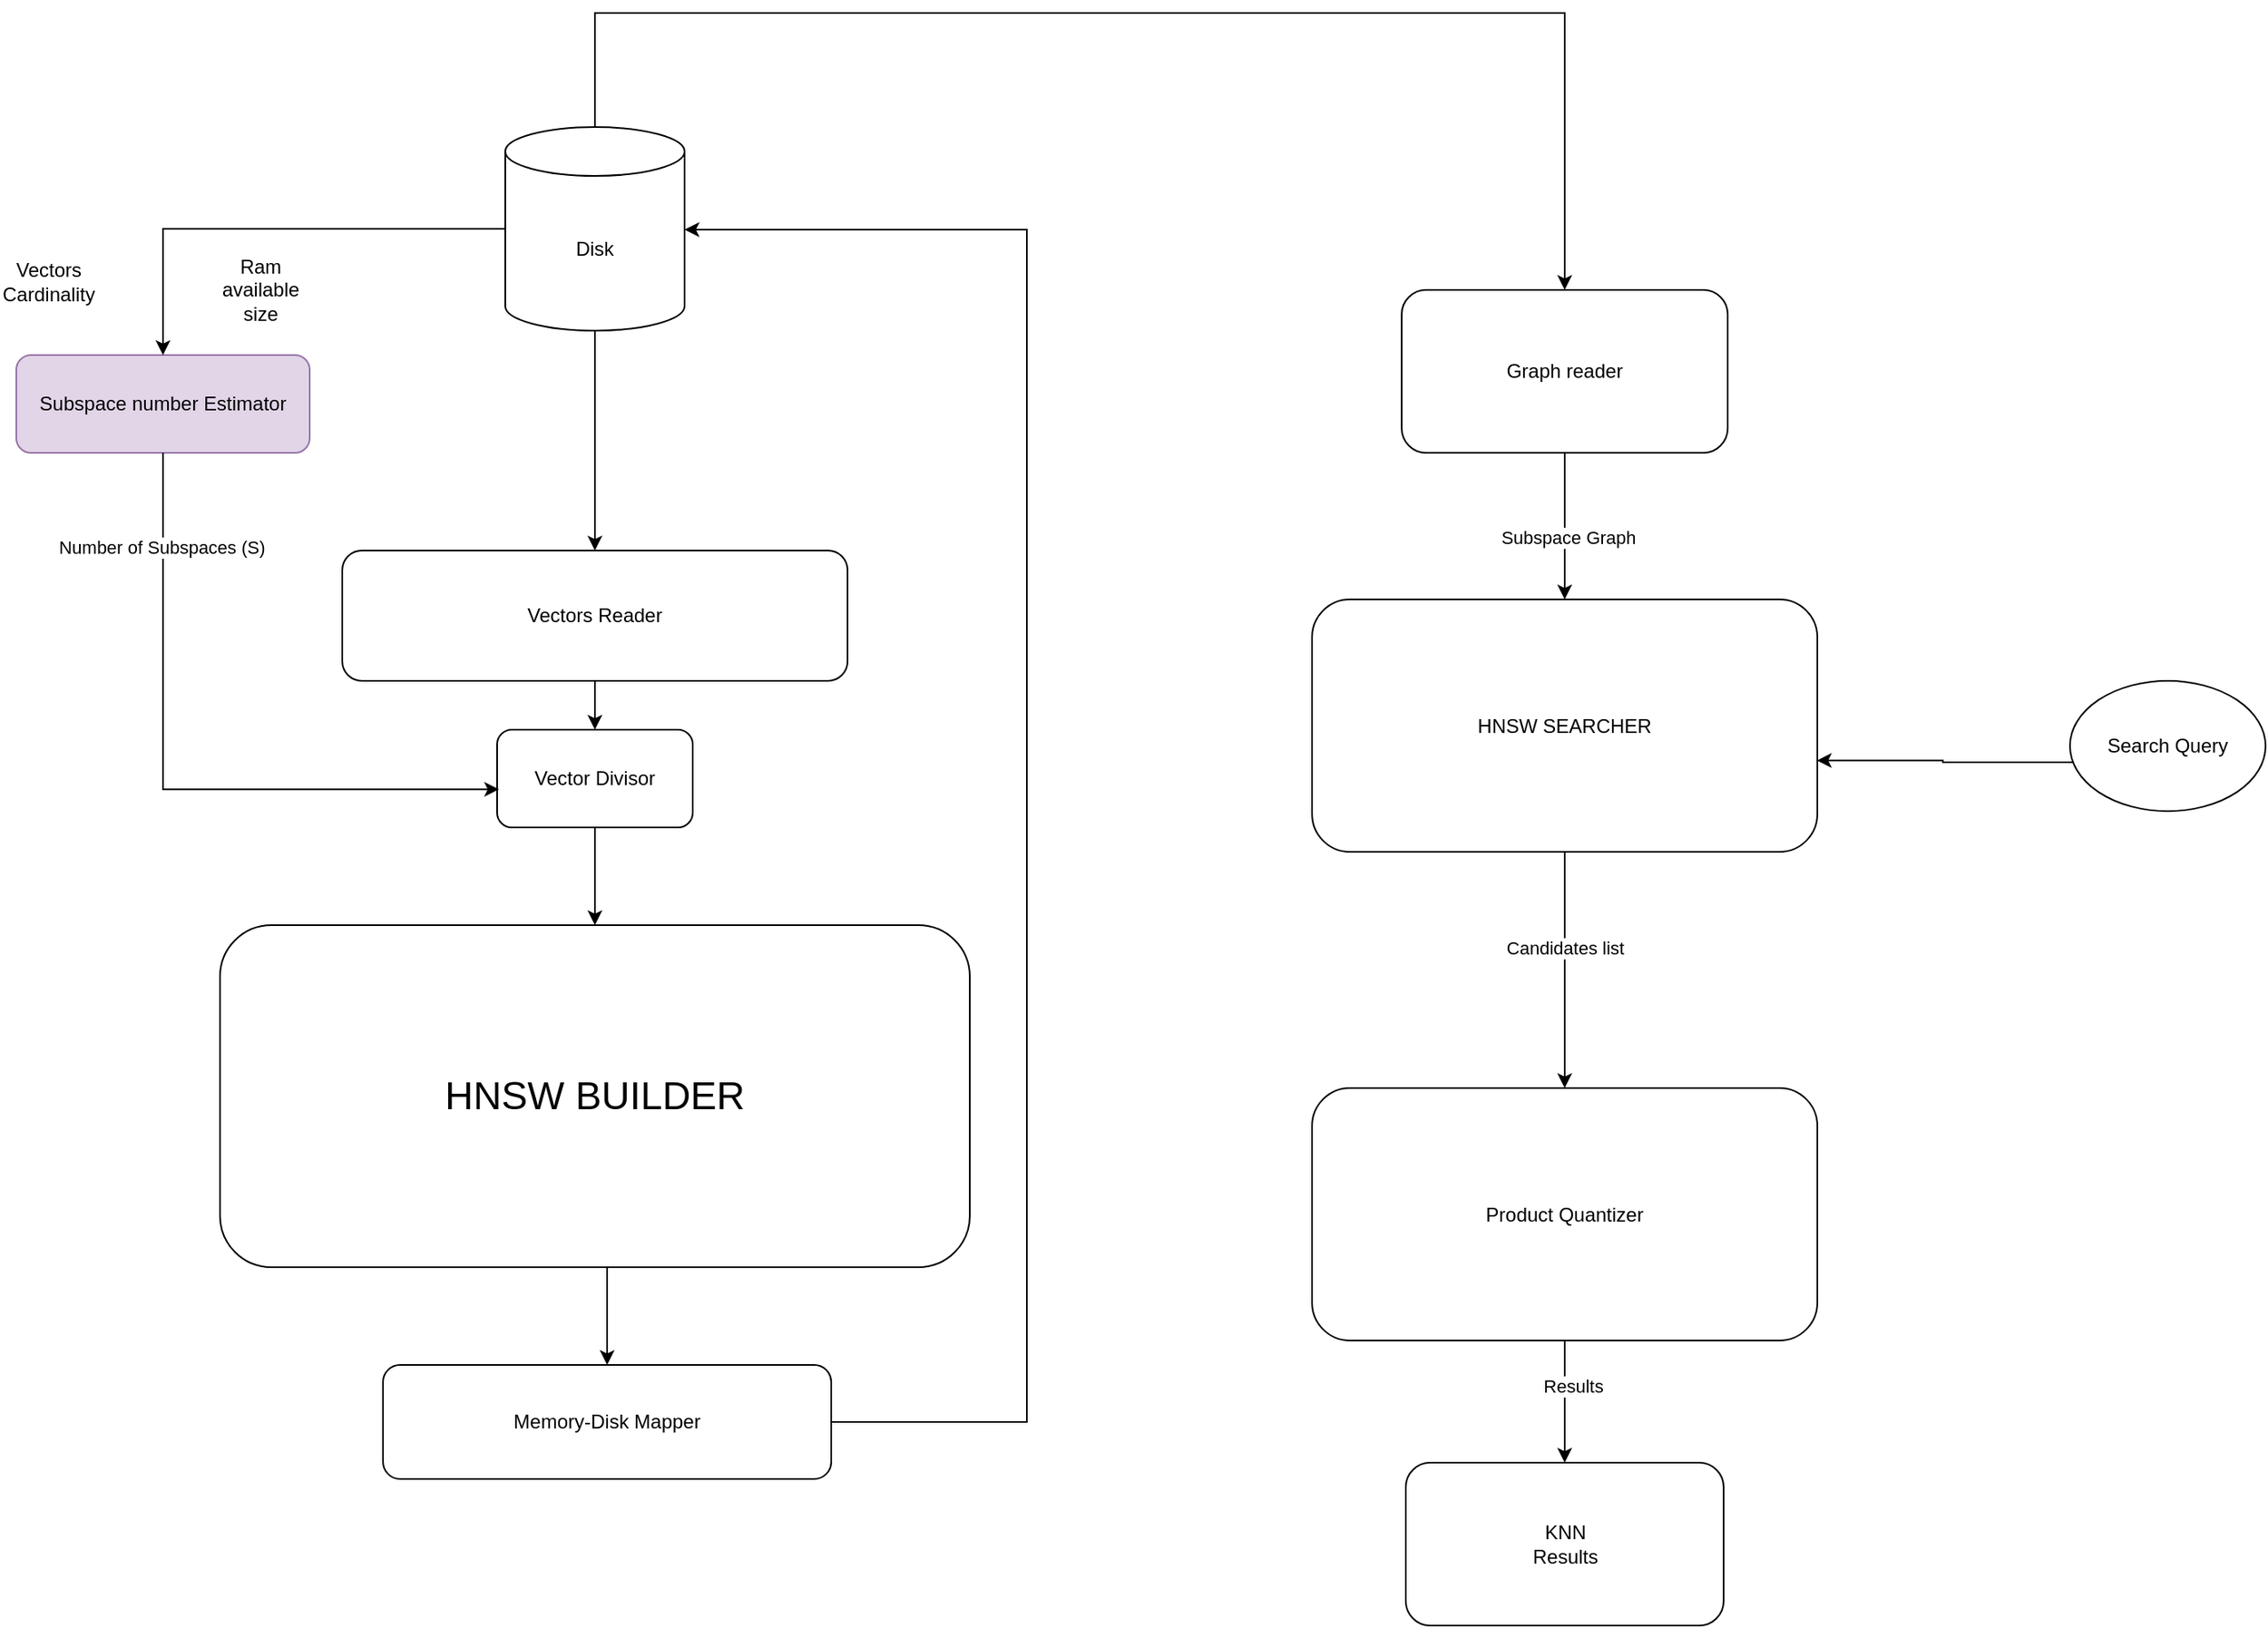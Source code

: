 <mxfile version="22.1.4" type="device">
  <diagram name="Page-1" id="a0Z2B0K3b04PMAvy7lob">
    <mxGraphModel dx="2390" dy="2612" grid="1" gridSize="10" guides="1" tooltips="1" connect="1" arrows="1" fold="1" page="1" pageScale="1" pageWidth="850" pageHeight="1100" math="0" shadow="0">
      <root>
        <mxCell id="0" />
        <mxCell id="1" parent="0" />
        <mxCell id="E54US4vf2LRp27C33cfR-2" value="Subspace number Estimator" style="rounded=1;whiteSpace=wrap;html=1;fillColor=#e1d5e7;strokeColor=#9673a6;" vertex="1" parent="1">
          <mxGeometry x="100" y="150" width="180" height="60" as="geometry" />
        </mxCell>
        <mxCell id="E54US4vf2LRp27C33cfR-21" style="edgeStyle=orthogonalEdgeStyle;rounded=0;orthogonalLoop=1;jettySize=auto;html=1;exitX=0.5;exitY=1;exitDx=0;exitDy=0;entryX=0.5;entryY=0;entryDx=0;entryDy=0;" edge="1" parent="1" source="E54US4vf2LRp27C33cfR-10" target="E54US4vf2LRp27C33cfR-20">
          <mxGeometry relative="1" as="geometry" />
        </mxCell>
        <mxCell id="E54US4vf2LRp27C33cfR-10" value="Vectors Reader" style="rounded=1;whiteSpace=wrap;html=1;" vertex="1" parent="1">
          <mxGeometry x="300" y="270" width="310" height="80" as="geometry" />
        </mxCell>
        <mxCell id="E54US4vf2LRp27C33cfR-17" style="edgeStyle=orthogonalEdgeStyle;rounded=0;orthogonalLoop=1;jettySize=auto;html=1;entryX=0.5;entryY=0;entryDx=0;entryDy=0;" edge="1" parent="1" source="E54US4vf2LRp27C33cfR-13" target="E54US4vf2LRp27C33cfR-10">
          <mxGeometry relative="1" as="geometry" />
        </mxCell>
        <mxCell id="E54US4vf2LRp27C33cfR-18" style="edgeStyle=orthogonalEdgeStyle;rounded=0;orthogonalLoop=1;jettySize=auto;html=1;entryX=0.5;entryY=0;entryDx=0;entryDy=0;" edge="1" parent="1" source="E54US4vf2LRp27C33cfR-13" target="E54US4vf2LRp27C33cfR-2">
          <mxGeometry relative="1" as="geometry" />
        </mxCell>
        <mxCell id="E54US4vf2LRp27C33cfR-38" style="edgeStyle=orthogonalEdgeStyle;rounded=0;orthogonalLoop=1;jettySize=auto;html=1;entryX=0.5;entryY=0;entryDx=0;entryDy=0;" edge="1" parent="1" source="E54US4vf2LRp27C33cfR-13" target="E54US4vf2LRp27C33cfR-37">
          <mxGeometry relative="1" as="geometry">
            <Array as="points">
              <mxPoint x="455" y="-60" />
              <mxPoint x="1050" y="-60" />
            </Array>
          </mxGeometry>
        </mxCell>
        <mxCell id="E54US4vf2LRp27C33cfR-13" value="Disk" style="shape=cylinder3;whiteSpace=wrap;html=1;boundedLbl=1;backgroundOutline=1;size=15;" vertex="1" parent="1">
          <mxGeometry x="400" y="10" width="110" height="125" as="geometry" />
        </mxCell>
        <mxCell id="E54US4vf2LRp27C33cfR-27" style="edgeStyle=orthogonalEdgeStyle;rounded=0;orthogonalLoop=1;jettySize=auto;html=1;entryX=0.5;entryY=0;entryDx=0;entryDy=0;" edge="1" parent="1" source="E54US4vf2LRp27C33cfR-19" target="E54US4vf2LRp27C33cfR-23">
          <mxGeometry relative="1" as="geometry">
            <Array as="points">
              <mxPoint x="463" y="740" />
            </Array>
          </mxGeometry>
        </mxCell>
        <mxCell id="E54US4vf2LRp27C33cfR-19" value="&lt;font style=&quot;font-size: 24px;&quot;&gt;HNSW BUILDER&lt;/font&gt;" style="rounded=1;whiteSpace=wrap;html=1;" vertex="1" parent="1">
          <mxGeometry x="225" y="500" width="460" height="210" as="geometry" />
        </mxCell>
        <mxCell id="E54US4vf2LRp27C33cfR-22" style="edgeStyle=orthogonalEdgeStyle;rounded=0;orthogonalLoop=1;jettySize=auto;html=1;entryX=0.5;entryY=0;entryDx=0;entryDy=0;" edge="1" parent="1" source="E54US4vf2LRp27C33cfR-20" target="E54US4vf2LRp27C33cfR-19">
          <mxGeometry relative="1" as="geometry" />
        </mxCell>
        <mxCell id="E54US4vf2LRp27C33cfR-20" value="Vector Divisor" style="rounded=1;whiteSpace=wrap;html=1;" vertex="1" parent="1">
          <mxGeometry x="395" y="380" width="120" height="60" as="geometry" />
        </mxCell>
        <mxCell id="E54US4vf2LRp27C33cfR-23" value="Memory-Disk Mapper" style="rounded=1;whiteSpace=wrap;html=1;" vertex="1" parent="1">
          <mxGeometry x="325" y="770" width="275" height="70" as="geometry" />
        </mxCell>
        <mxCell id="E54US4vf2LRp27C33cfR-24" style="edgeStyle=orthogonalEdgeStyle;rounded=0;orthogonalLoop=1;jettySize=auto;html=1;" edge="1" parent="1" source="E54US4vf2LRp27C33cfR-23" target="E54US4vf2LRp27C33cfR-13">
          <mxGeometry relative="1" as="geometry">
            <Array as="points">
              <mxPoint x="720" y="805" />
              <mxPoint x="720" y="73" />
            </Array>
          </mxGeometry>
        </mxCell>
        <mxCell id="E54US4vf2LRp27C33cfR-28" style="edgeStyle=orthogonalEdgeStyle;rounded=0;orthogonalLoop=1;jettySize=auto;html=1;entryX=0.01;entryY=0.61;entryDx=0;entryDy=0;entryPerimeter=0;" edge="1" parent="1" source="E54US4vf2LRp27C33cfR-2" target="E54US4vf2LRp27C33cfR-20">
          <mxGeometry relative="1" as="geometry">
            <Array as="points">
              <mxPoint x="190" y="417" />
            </Array>
          </mxGeometry>
        </mxCell>
        <mxCell id="E54US4vf2LRp27C33cfR-33" value="Number of Subspaces (S)" style="edgeLabel;html=1;align=center;verticalAlign=middle;resizable=0;points=[];" vertex="1" connectable="0" parent="E54US4vf2LRp27C33cfR-28">
          <mxGeometry x="-0.718" y="-1" relative="1" as="geometry">
            <mxPoint as="offset" />
          </mxGeometry>
        </mxCell>
        <mxCell id="E54US4vf2LRp27C33cfR-29" value="Vectors Cardinality" style="text;strokeColor=none;align=center;fillColor=none;html=1;verticalAlign=middle;whiteSpace=wrap;rounded=0;" vertex="1" parent="1">
          <mxGeometry x="90" y="90" width="60" height="30" as="geometry" />
        </mxCell>
        <mxCell id="E54US4vf2LRp27C33cfR-31" value="Ram available size" style="text;strokeColor=none;align=center;fillColor=none;html=1;verticalAlign=middle;whiteSpace=wrap;rounded=0;" vertex="1" parent="1">
          <mxGeometry x="220" y="85" width="60" height="50" as="geometry" />
        </mxCell>
        <mxCell id="E54US4vf2LRp27C33cfR-46" style="edgeStyle=orthogonalEdgeStyle;rounded=0;orthogonalLoop=1;jettySize=auto;html=1;" edge="1" parent="1" source="E54US4vf2LRp27C33cfR-36" target="E54US4vf2LRp27C33cfR-45">
          <mxGeometry relative="1" as="geometry" />
        </mxCell>
        <mxCell id="E54US4vf2LRp27C33cfR-51" value="Candidates list" style="edgeLabel;html=1;align=center;verticalAlign=middle;resizable=0;points=[];" vertex="1" connectable="0" parent="E54US4vf2LRp27C33cfR-46">
          <mxGeometry x="-0.19" relative="1" as="geometry">
            <mxPoint as="offset" />
          </mxGeometry>
        </mxCell>
        <mxCell id="E54US4vf2LRp27C33cfR-36" value="HNSW SEARCHER" style="rounded=1;whiteSpace=wrap;html=1;" vertex="1" parent="1">
          <mxGeometry x="895" y="300" width="310" height="155" as="geometry" />
        </mxCell>
        <mxCell id="E54US4vf2LRp27C33cfR-42" style="edgeStyle=orthogonalEdgeStyle;rounded=0;orthogonalLoop=1;jettySize=auto;html=1;" edge="1" parent="1" source="E54US4vf2LRp27C33cfR-37" target="E54US4vf2LRp27C33cfR-36">
          <mxGeometry relative="1" as="geometry" />
        </mxCell>
        <mxCell id="E54US4vf2LRp27C33cfR-50" value="Subspace Graph" style="edgeLabel;html=1;align=center;verticalAlign=middle;resizable=0;points=[];" vertex="1" connectable="0" parent="E54US4vf2LRp27C33cfR-42">
          <mxGeometry x="0.148" y="2" relative="1" as="geometry">
            <mxPoint as="offset" />
          </mxGeometry>
        </mxCell>
        <mxCell id="E54US4vf2LRp27C33cfR-37" value="Graph reader" style="rounded=1;whiteSpace=wrap;html=1;" vertex="1" parent="1">
          <mxGeometry x="950" y="110" width="200" height="100" as="geometry" />
        </mxCell>
        <mxCell id="E54US4vf2LRp27C33cfR-43" value="Search Query" style="ellipse;whiteSpace=wrap;html=1;" vertex="1" parent="1">
          <mxGeometry x="1360" y="350" width="120" height="80" as="geometry" />
        </mxCell>
        <mxCell id="E54US4vf2LRp27C33cfR-44" style="edgeStyle=orthogonalEdgeStyle;rounded=0;orthogonalLoop=1;jettySize=auto;html=1;entryX=0.999;entryY=0.638;entryDx=0;entryDy=0;entryPerimeter=0;" edge="1" parent="1" source="E54US4vf2LRp27C33cfR-43" target="E54US4vf2LRp27C33cfR-36">
          <mxGeometry relative="1" as="geometry">
            <Array as="points">
              <mxPoint x="1282" y="400" />
              <mxPoint x="1282" y="399" />
            </Array>
          </mxGeometry>
        </mxCell>
        <mxCell id="E54US4vf2LRp27C33cfR-48" style="edgeStyle=orthogonalEdgeStyle;rounded=0;orthogonalLoop=1;jettySize=auto;html=1;" edge="1" parent="1" source="E54US4vf2LRp27C33cfR-45" target="E54US4vf2LRp27C33cfR-47">
          <mxGeometry relative="1" as="geometry" />
        </mxCell>
        <mxCell id="E54US4vf2LRp27C33cfR-52" value="Results" style="edgeLabel;html=1;align=center;verticalAlign=middle;resizable=0;points=[];" vertex="1" connectable="0" parent="E54US4vf2LRp27C33cfR-48">
          <mxGeometry x="-0.25" y="5" relative="1" as="geometry">
            <mxPoint as="offset" />
          </mxGeometry>
        </mxCell>
        <mxCell id="E54US4vf2LRp27C33cfR-45" value="Product Quantizer" style="rounded=1;whiteSpace=wrap;html=1;" vertex="1" parent="1">
          <mxGeometry x="895" y="600" width="310" height="155" as="geometry" />
        </mxCell>
        <mxCell id="E54US4vf2LRp27C33cfR-47" value="KNN &lt;br&gt;Results" style="rounded=1;whiteSpace=wrap;html=1;" vertex="1" parent="1">
          <mxGeometry x="952.5" y="830" width="195" height="100" as="geometry" />
        </mxCell>
      </root>
    </mxGraphModel>
  </diagram>
</mxfile>
